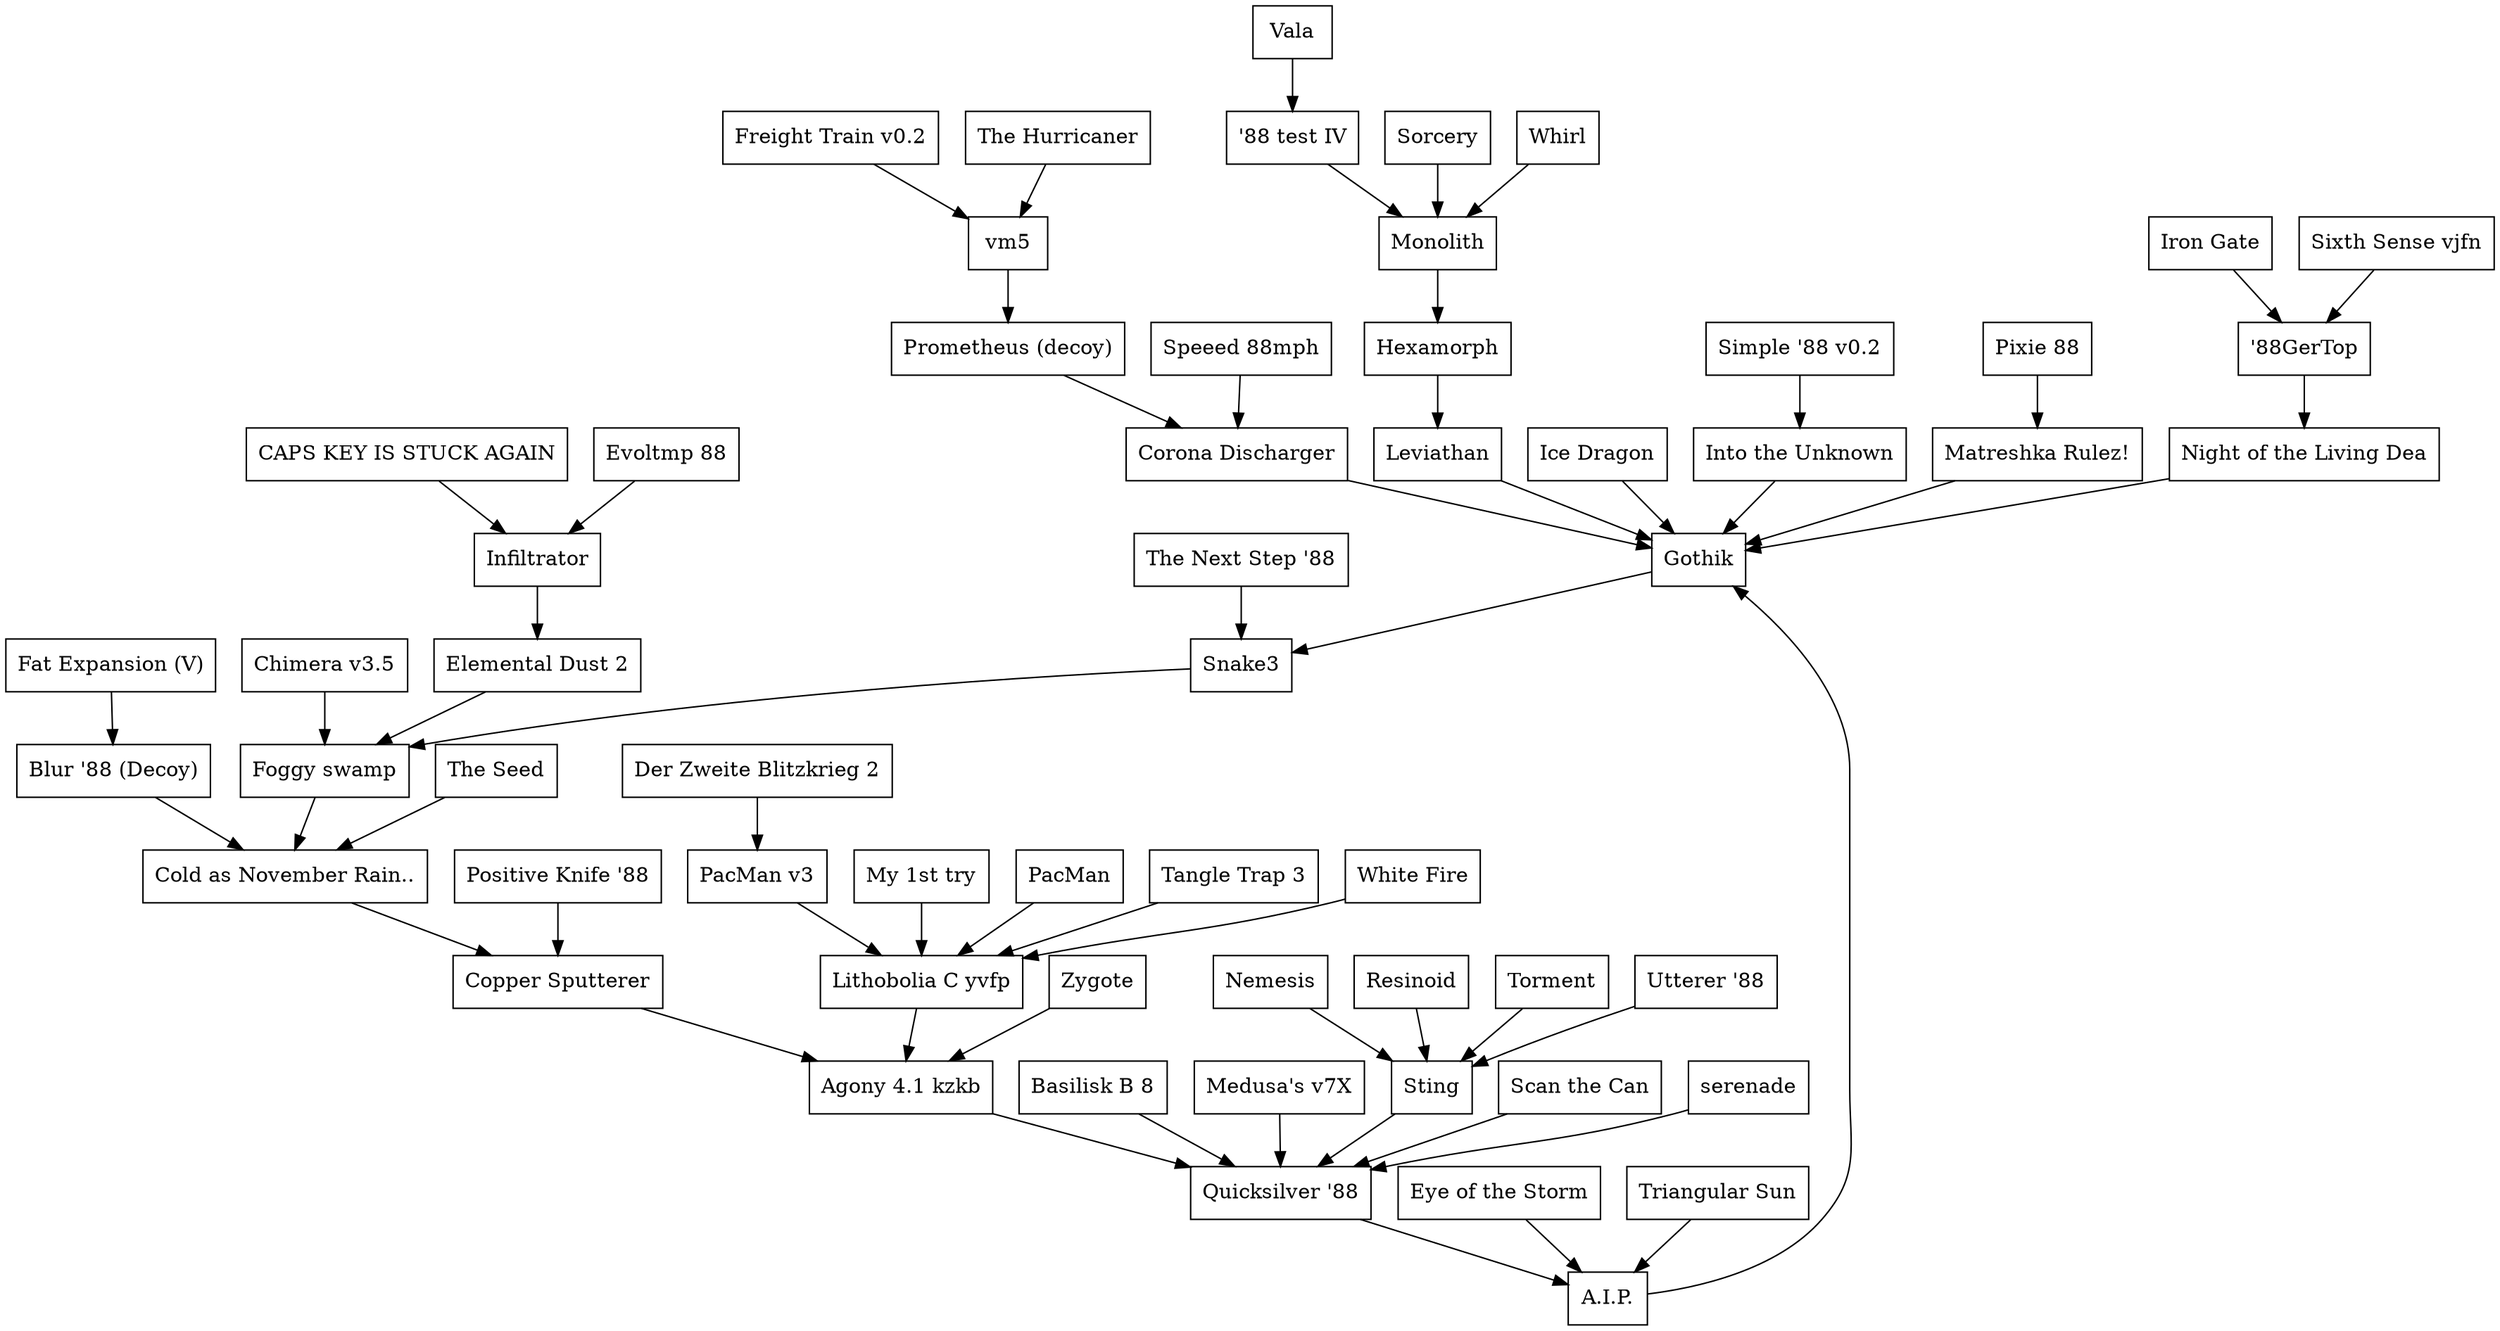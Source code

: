 // best counter graph for the 88 top-50 Koenigstuhl 22-03-2023
digraph k88 {
node [ shape = box ]
"'88GerTop" -> "Night of the Living Dea"
"'88 test IV" -> "Monolith"
"Agony 4.1 kzkb" -> "Quicksilver '88"
"A.I.P." -> "Gothik"
"Basilisk B 8" -> "Quicksilver '88"
"Blur '88 (Decoy)" -> "Cold as November Rain.."
"CAPS KEY IS STUCK AGAIN" -> "Infiltrator"
"Chimera v3.5" -> "Foggy swamp"
"Copper Sputterer" -> "Agony 4.1 kzkb"
"Corona Discharger" -> "Gothik"
"Der Zweite Blitzkrieg 2" -> "PacMan v3"
"Elemental Dust 2" -> "Foggy swamp"
"Evoltmp 88" -> "Infiltrator"
"Eye of the Storm" -> "A.I.P."
"Fat Expansion (V)" -> "Blur '88 (Decoy)"
"Foggy swamp" -> "Cold as November Rain.."
"Freight Train v0.2" -> "vm5"
"Gothik" -> "Snake3"
"Hexamorph" -> "Leviathan"
"The Hurricaner" -> "vm5"
"Ice Dragon" -> "Gothik"
"Infiltrator" -> "Elemental Dust 2"
"Into the Unknown" -> "Gothik"
"Iron Gate" -> "'88GerTop"
"Leviathan" -> "Gothik"
"Lithobolia C yvfp" -> "Agony 4.1 kzkb"
"Matreshka Rulez!" -> "Gothik"
"Medusa's v7X" -> "Quicksilver '88"
"Monolith" -> "Hexamorph"
"My 1st try" -> "Lithobolia C yvfp"
"Nemesis" -> "Sting"
"The Next Step '88" -> "Snake3"
"Night of the Living Dea" -> "Gothik"
"Cold as November Rain.." -> "Copper Sputterer"
"PacMan v3" -> "Lithobolia C yvfp"
"PacMan" -> "Lithobolia C yvfp"
"Pixie 88" -> "Matreshka Rulez!"
"Positive Knife '88" -> "Copper Sputterer"
"Prometheus (decoy)" -> "Corona Discharger"
"Quicksilver '88" -> "A.I.P."
"Resinoid" -> "Sting"
"Scan the Can" -> "Quicksilver '88"
"serenade" -> "Quicksilver '88"
"Simple '88 v0.2" -> "Into the Unknown"
"Snake3" -> "Foggy swamp"
"Sorcery" -> "Monolith"
"Speeed 88mph" -> "Corona Discharger"
"Sixth Sense vjfn" -> "'88GerTop"
"Sting" -> "Quicksilver '88"
"Tangle Trap 3" -> "Lithobolia C yvfp"
"The Seed" -> "Cold as November Rain.."
"Torment" -> "Sting"
"Triangular Sun" -> "A.I.P."
"Utterer '88" -> "Sting"
"Vala" -> "'88 test IV"
"vm5" -> "Prometheus (decoy)"
"Whirl" -> "Monolith"
"White Fire" -> "Lithobolia C yvfp"
"Zygote" -> "Agony 4.1 kzkb"
}

